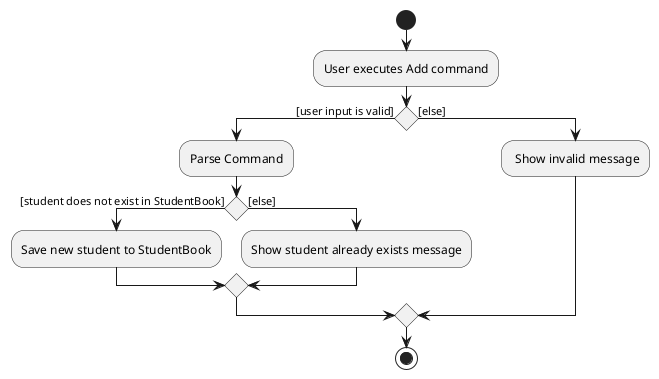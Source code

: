 @startuml
start
:User executes Add command;

'Since the beta syntax does not support placing the condition outside the
'diamond we place it as the true branch instead.

if () then ([user input is valid])
    :Parse Command;
    if () then ([student does not exist in StudentBook])
        :Save new student to StudentBook;
    else ([else])
        :Show student already exists message;
    endif
else ([else])
    : Show invalid message;
endif
stop
@enduml
